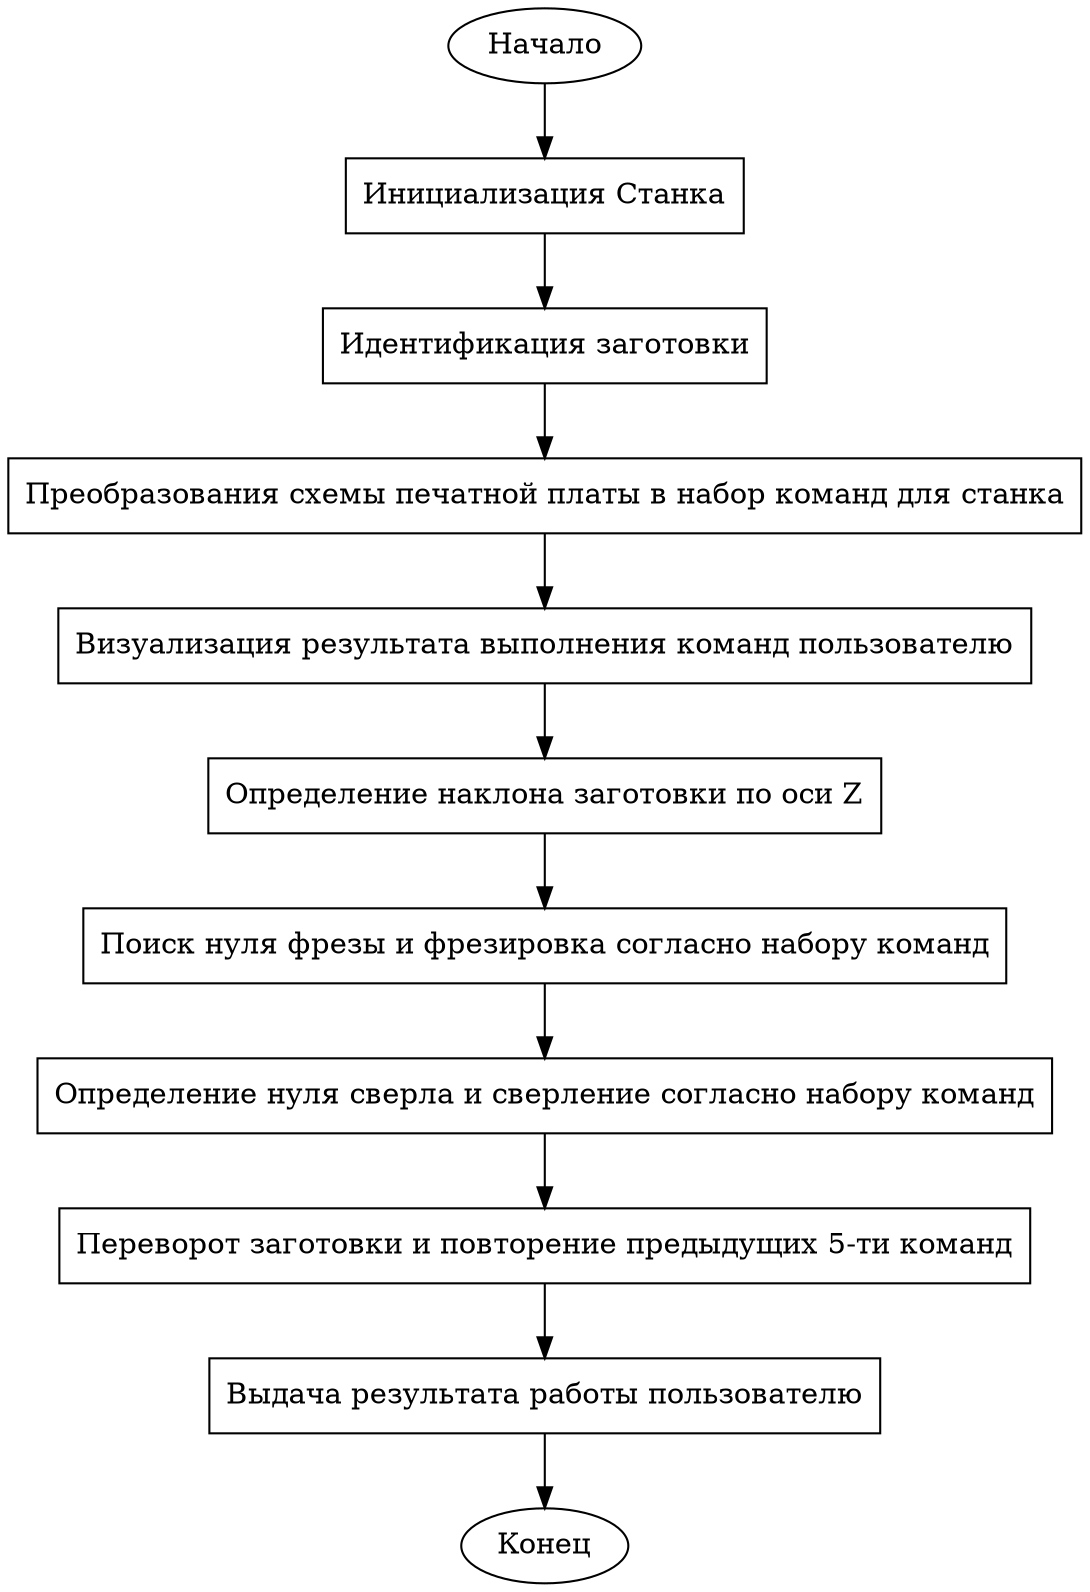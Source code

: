 digraph "round-table" {
    A [label="Начало"]
    Start    [label="Инициализация Станка", shape=box]
    Find   [label="Идентификация заготовки", shape=box]
    Preob [label="Преобразования схемы печатной платы в набор команд для станка", shape=box]
    Visio   [label="Визуализация результата выполнения команд пользователю", shape=box]
    find_zero   [label="Определение наклона заготовки по оси Z", shape=box]
    freza      [label="Поиск нуля фрезы и фрезировка согласно набору команд", shape=box]
    find_drl    [label="Определение нуля сверла и сверление согласно набору команд", shape=box]
    povorot   [label="Переворот заготовки и повторение предыдущих 5-ти команд", shape=box]
    END   [label="Выдача результата работы пользователю", shape=box]
    L [label="Конец"]
    A -> Start
    Start -> Find 
    Find -> Preob 

    Preob -> Visio 
    Visio -> find_zero 
    find_zero -> freza
    freza    -> find_drl 
    find_drl -> povorot 
    povorot -> END  
    END -> L
}